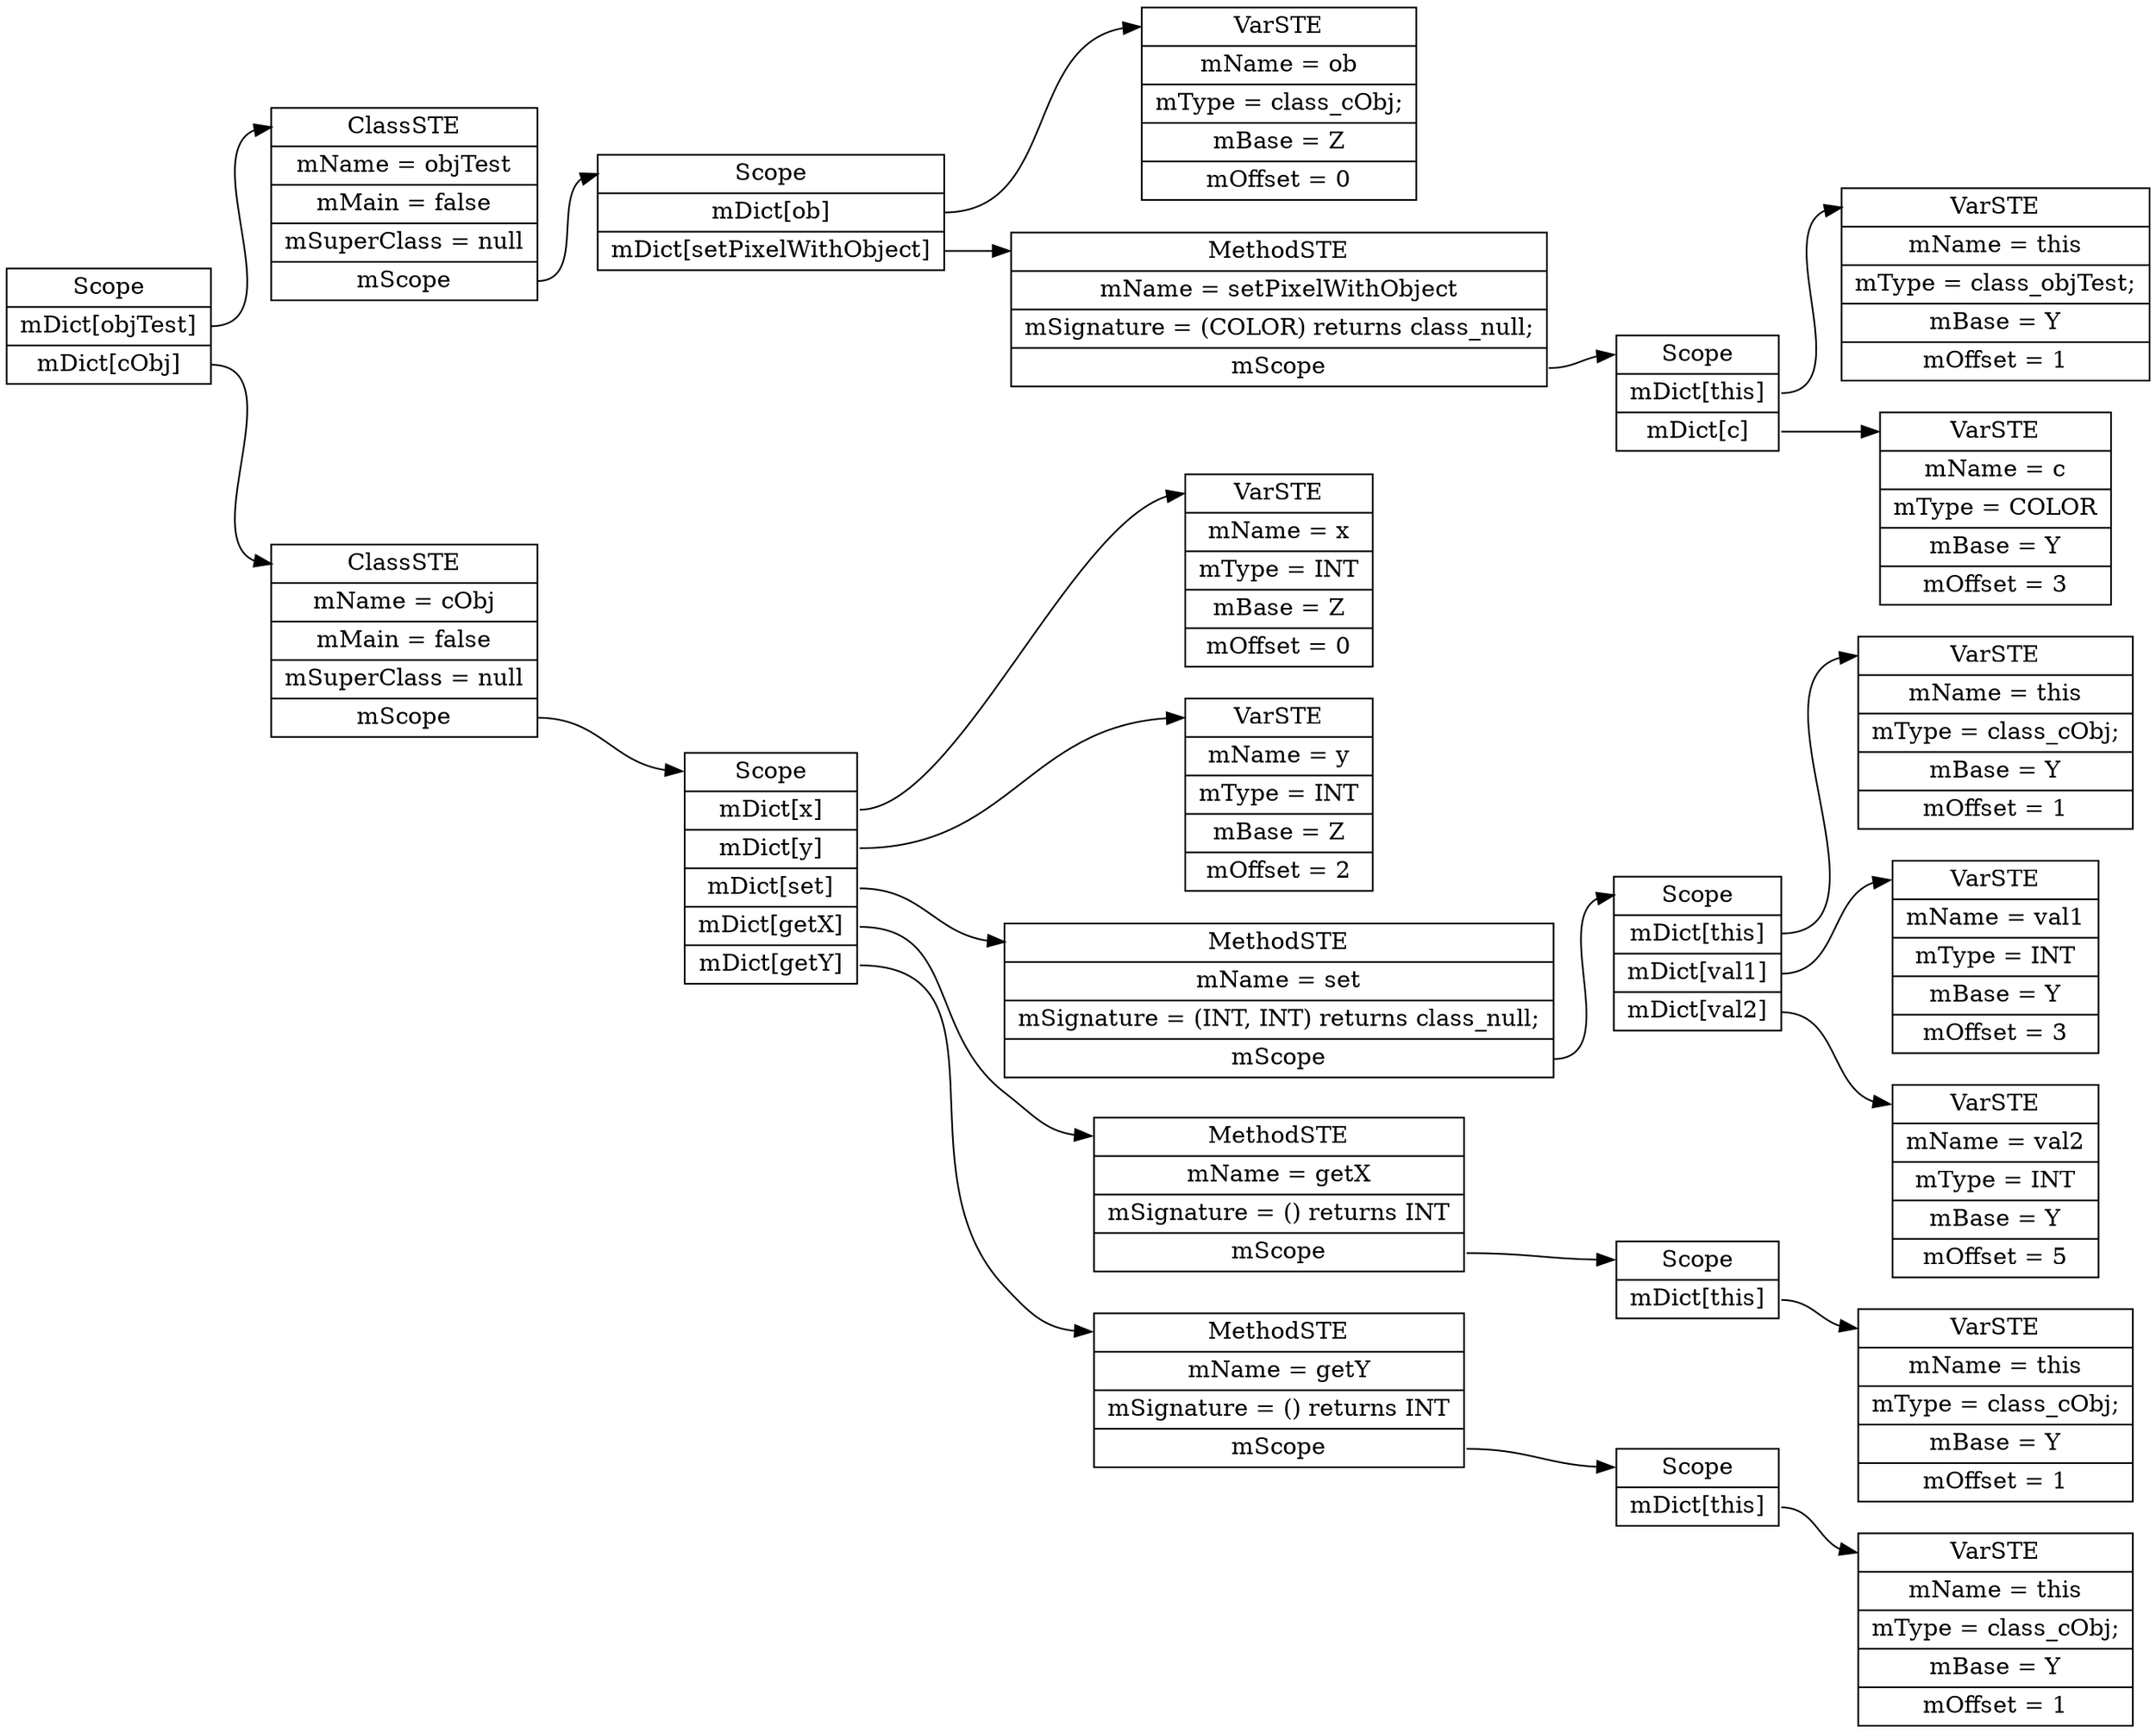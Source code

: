 digraph SymTable {
	graph [rankdir="LR"];
	node [shape=record];
	0 [label=" <f0> Scope | <f1> mDict\[objTest\] | <f2> mDict\[cObj\] "];
	0:<f1> -> 1:<f0>;
	1 [label=" <f0> ClassSTE | <f1> mName = objTest| <f2> mMain = false| <f3> mSuperClass = null| <f4> mScope "];
	1:<f4> -> 2:<f0>;
	2 [label=" <f0> Scope | <f1> mDict\[ob\] | <f2> mDict\[setPixelWithObject\] "];
	2:<f1> -> 3:<f0>;
	3 [label=" <f0> VarSTE | <f1> mName = ob| <f2> mType = class_cObj;| <f3> mBase = Z| <f4> mOffset = 0"];
	2:<f2> -> 4:<f0>;
	4 [label=" <f0> MethodSTE | <f1> mName = setPixelWithObject| <f2> mSignature = (COLOR) returns class_null;| <f3> mScope "];
	4:<f3> -> 5:<f0>;
	5 [label=" <f0> Scope | <f1> mDict\[this\] | <f2> mDict\[c\] "];
	5:<f1> -> 6:<f0>;
	6 [label=" <f0> VarSTE | <f1> mName = this| <f2> mType = class_objTest;| <f3> mBase = Y| <f4> mOffset = 1"];
	5:<f2> -> 7:<f0>;
	7 [label=" <f0> VarSTE | <f1> mName = c| <f2> mType = COLOR| <f3> mBase = Y| <f4> mOffset = 3"];
	0:<f2> -> 8:<f0>;
	8 [label=" <f0> ClassSTE | <f1> mName = cObj| <f2> mMain = false| <f3> mSuperClass = null| <f4> mScope "];
	8:<f4> -> 9:<f0>;
	9 [label=" <f0> Scope | <f1> mDict\[x\] | <f2> mDict\[y\] | <f3> mDict\[set\] | <f4> mDict\[getX\] | <f5> mDict\[getY\] "];
	9:<f1> -> 10:<f0>;
	10 [label=" <f0> VarSTE | <f1> mName = x| <f2> mType = INT| <f3> mBase = Z| <f4> mOffset = 0"];
	9:<f2> -> 11:<f0>;
	11 [label=" <f0> VarSTE | <f1> mName = y| <f2> mType = INT| <f3> mBase = Z| <f4> mOffset = 2"];
	9:<f3> -> 12:<f0>;
	12 [label=" <f0> MethodSTE | <f1> mName = set| <f2> mSignature = (INT, INT) returns class_null;| <f3> mScope "];
	12:<f3> -> 13:<f0>;
	13 [label=" <f0> Scope | <f1> mDict\[this\] | <f2> mDict\[val1\] | <f3> mDict\[val2\] "];
	13:<f1> -> 14:<f0>;
	14 [label=" <f0> VarSTE | <f1> mName = this| <f2> mType = class_cObj;| <f3> mBase = Y| <f4> mOffset = 1"];
	13:<f2> -> 15:<f0>;
	15 [label=" <f0> VarSTE | <f1> mName = val1| <f2> mType = INT| <f3> mBase = Y| <f4> mOffset = 3"];
	13:<f3> -> 16:<f0>;
	16 [label=" <f0> VarSTE | <f1> mName = val2| <f2> mType = INT| <f3> mBase = Y| <f4> mOffset = 5"];
	9:<f4> -> 17:<f0>;
	17 [label=" <f0> MethodSTE | <f1> mName = getX| <f2> mSignature = () returns INT| <f3> mScope "];
	17:<f3> -> 18:<f0>;
	18 [label=" <f0> Scope | <f1> mDict\[this\] "];
	18:<f1> -> 19:<f0>;
	19 [label=" <f0> VarSTE | <f1> mName = this| <f2> mType = class_cObj;| <f3> mBase = Y| <f4> mOffset = 1"];
	9:<f5> -> 20:<f0>;
	20 [label=" <f0> MethodSTE | <f1> mName = getY| <f2> mSignature = () returns INT| <f3> mScope "];
	20:<f3> -> 21:<f0>;
	21 [label=" <f0> Scope | <f1> mDict\[this\] "];
	21:<f1> -> 22:<f0>;
	22 [label=" <f0> VarSTE | <f1> mName = this| <f2> mType = class_cObj;| <f3> mBase = Y| <f4> mOffset = 1"];
}
